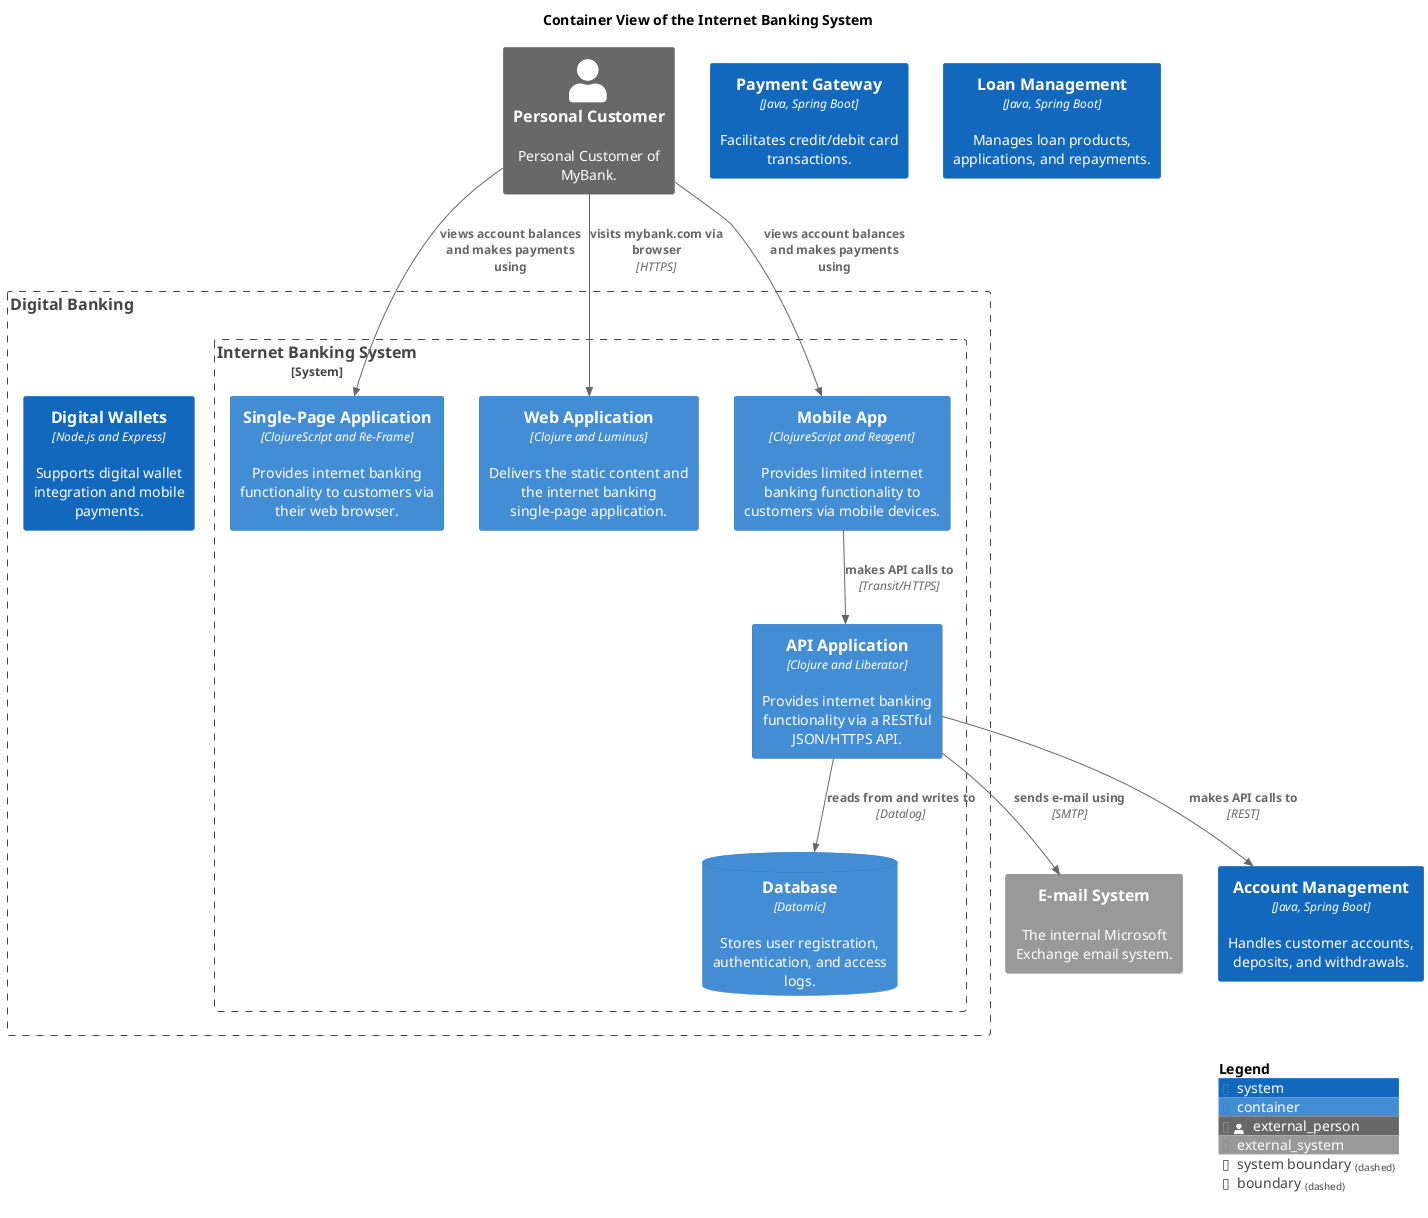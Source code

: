 @startuml container-view
!include <C4/C4_Container.puml>
!include <awslib14/AWSCommon>
!include <awslib14/AWSC4Integration>
!include <azure/AzureCommon>
!include <azure/AzureC4Integration>
!include <tupadr3/common>


LAYOUT_TOP_DOWN()




title Container View of the Internet Banking System
System_Ext(mybank_emailSystem, "E-mail System", $descr="The internal Microsoft Exchange email system.")
Boundary(mybank_digitalBanking_contextBoundary, "Digital Banking") {
  System(mybank_digitalBanking_digitalWalletsSystem, "Digital Wallets", $descr="Supports digital wallet integration and mobile payments.", $type="Node.js and Express")
  System_Boundary(mybank_digitalBanking_internetBankingSystem_internetBankingSystem, "Internet Banking System") {
    Container(mybank_digitalBanking_internetBankingSystem_apiApplication, "API Application", $descr="Provides internet banking functionality via a RESTful JSON/HTTPS API.", $techn="Clojure and Liberator")
    Container(mybank_digitalBanking_internetBankingSystem_singlePageApp, "Single-Page Application", $descr="Provides internet banking functionality to customers via their web browser.", $techn="ClojureScript and Re-Frame")
    Container(mybank_digitalBanking_internetBankingSystem_webApp, "Web Application", $descr="Delivers the static content and the internet banking single-page application.", $techn="Clojure and Luminus")
    Container(mybank_digitalBanking_internetBankingSystem_mobileApp, "Mobile App", $descr="Provides limited internet banking functionality to customers via mobile devices.", $techn="ClojureScript and Reagent")
    ContainerDb(mybank_digitalBanking_internetBankingSystem_database, "Database", $descr="Stores user registration, authentication, and access logs.", $techn="Datomic")
  }
}
Person_Ext(mybank_personalCustomer, "Personal Customer", $descr="Personal Customer of MyBank.")
System(mybank_payment_paymentGatewaySystem, "Payment Gateway", $descr="Facilitates credit/debit card transactions.", $type="Java, Spring Boot")
System(mybank_coreBanking_loanManagementSystem, "Loan Management", $descr="Manages loan products, applications, and repayments.", $type="Java, Spring Boot")
System(mybank_coreBanking_accountManagementSystem, "Account Management", $descr="Handles customer accounts, deposits, and withdrawals.", $type="Java, Spring Boot")
Rel(mybank_personalCustomer, mybank_digitalBanking_internetBankingSystem_webApp, "visits mybank.com via browser", $techn="HTTPS")
Rel(mybank_digitalBanking_internetBankingSystem_apiApplication, mybank_emailSystem, "sends e-mail using", $techn="SMTP")
Rel(mybank_digitalBanking_internetBankingSystem_apiApplication, mybank_coreBanking_accountManagementSystem, "makes API calls to", $techn="REST")
Rel(mybank_personalCustomer, mybank_digitalBanking_internetBankingSystem_singlePageApp, "views account balances and makes payments using")
Rel(mybank_digitalBanking_internetBankingSystem_mobileApp, mybank_digitalBanking_internetBankingSystem_apiApplication, "makes API calls to", $techn="Transit/HTTPS")
Rel(mybank_personalCustomer, mybank_digitalBanking_internetBankingSystem_mobileApp, "views account balances and makes payments using")
Rel(mybank_digitalBanking_internetBankingSystem_apiApplication, mybank_digitalBanking_internetBankingSystem_database, "reads from and writes to", $techn="Datalog")
SHOW_LEGEND()
@enduml
